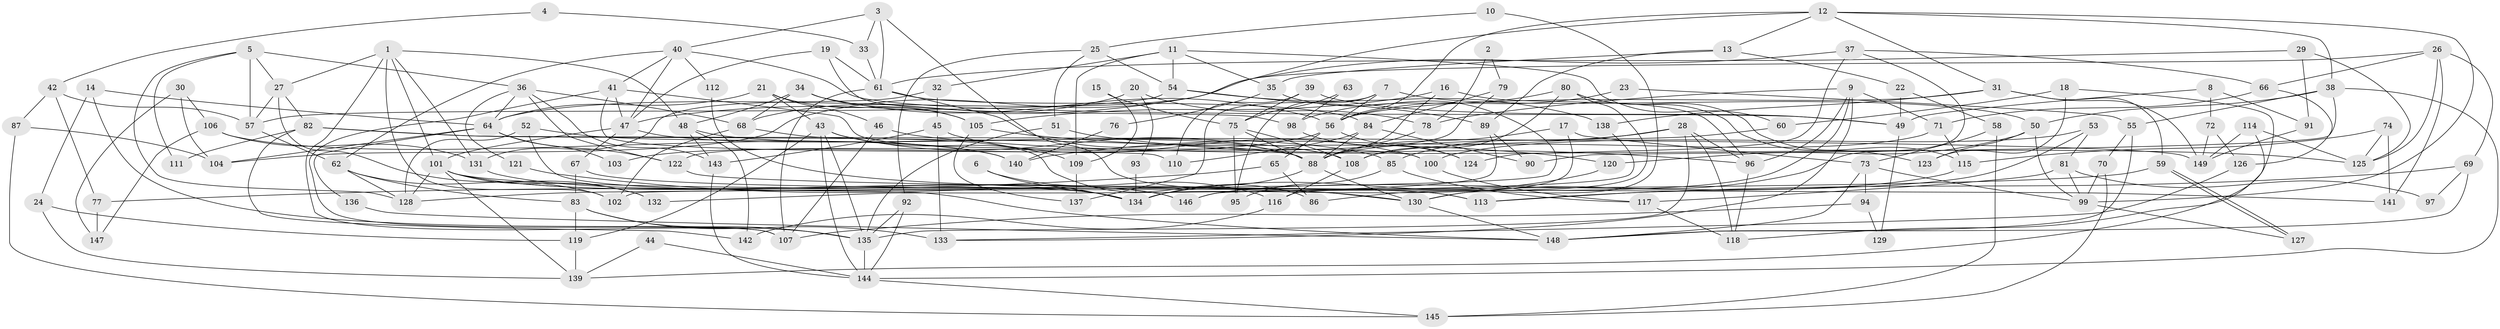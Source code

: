 // Generated by graph-tools (version 1.1) at 2025/01/03/09/25 03:01:59]
// undirected, 149 vertices, 298 edges
graph export_dot {
graph [start="1"]
  node [color=gray90,style=filled];
  1;
  2;
  3;
  4;
  5;
  6;
  7;
  8;
  9;
  10;
  11;
  12;
  13;
  14;
  15;
  16;
  17;
  18;
  19;
  20;
  21;
  22;
  23;
  24;
  25;
  26;
  27;
  28;
  29;
  30;
  31;
  32;
  33;
  34;
  35;
  36;
  37;
  38;
  39;
  40;
  41;
  42;
  43;
  44;
  45;
  46;
  47;
  48;
  49;
  50;
  51;
  52;
  53;
  54;
  55;
  56;
  57;
  58;
  59;
  60;
  61;
  62;
  63;
  64;
  65;
  66;
  67;
  68;
  69;
  70;
  71;
  72;
  73;
  74;
  75;
  76;
  77;
  78;
  79;
  80;
  81;
  82;
  83;
  84;
  85;
  86;
  87;
  88;
  89;
  90;
  91;
  92;
  93;
  94;
  95;
  96;
  97;
  98;
  99;
  100;
  101;
  102;
  103;
  104;
  105;
  106;
  107;
  108;
  109;
  110;
  111;
  112;
  113;
  114;
  115;
  116;
  117;
  118;
  119;
  120;
  121;
  122;
  123;
  124;
  125;
  126;
  127;
  128;
  129;
  130;
  131;
  132;
  133;
  134;
  135;
  136;
  137;
  138;
  139;
  140;
  141;
  142;
  143;
  144;
  145;
  146;
  147;
  148;
  149;
  1 -- 107;
  1 -- 101;
  1 -- 27;
  1 -- 48;
  1 -- 102;
  1 -- 131;
  2 -- 78;
  2 -- 79;
  3 -- 130;
  3 -- 61;
  3 -- 33;
  3 -- 40;
  4 -- 42;
  4 -- 33;
  5 -- 57;
  5 -- 128;
  5 -- 27;
  5 -- 36;
  5 -- 111;
  6 -- 134;
  6 -- 116;
  7 -- 50;
  7 -- 56;
  7 -- 95;
  7 -- 137;
  8 -- 49;
  8 -- 91;
  8 -- 72;
  9 -- 71;
  9 -- 133;
  9 -- 78;
  9 -- 86;
  9 -- 96;
  10 -- 130;
  10 -- 25;
  11 -- 109;
  11 -- 35;
  11 -- 32;
  11 -- 54;
  11 -- 60;
  12 -- 56;
  12 -- 13;
  12 -- 31;
  12 -- 38;
  12 -- 99;
  12 -- 104;
  13 -- 89;
  13 -- 22;
  13 -- 35;
  14 -- 135;
  14 -- 64;
  14 -- 24;
  15 -- 109;
  15 -- 75;
  16 -- 88;
  16 -- 105;
  16 -- 96;
  17 -- 134;
  17 -- 88;
  17 -- 73;
  18 -- 60;
  18 -- 118;
  18 -- 123;
  19 -- 98;
  19 -- 47;
  19 -- 61;
  20 -- 68;
  20 -- 78;
  20 -- 93;
  21 -- 43;
  21 -- 105;
  21 -- 46;
  21 -- 64;
  22 -- 49;
  22 -- 58;
  23 -- 56;
  23 -- 55;
  24 -- 119;
  24 -- 139;
  25 -- 54;
  25 -- 51;
  25 -- 92;
  26 -- 64;
  26 -- 69;
  26 -- 66;
  26 -- 125;
  26 -- 141;
  27 -- 57;
  27 -- 82;
  27 -- 132;
  28 -- 96;
  28 -- 85;
  28 -- 118;
  28 -- 135;
  28 -- 140;
  29 -- 125;
  29 -- 61;
  29 -- 91;
  30 -- 104;
  30 -- 106;
  30 -- 147;
  31 -- 59;
  31 -- 56;
  31 -- 138;
  31 -- 149;
  32 -- 131;
  32 -- 45;
  33 -- 61;
  34 -- 48;
  34 -- 56;
  34 -- 68;
  34 -- 105;
  35 -- 102;
  35 -- 76;
  36 -- 143;
  36 -- 64;
  36 -- 68;
  36 -- 121;
  36 -- 122;
  37 -- 66;
  37 -- 47;
  37 -- 124;
  37 -- 130;
  38 -- 144;
  38 -- 50;
  38 -- 55;
  38 -- 90;
  39 -- 110;
  39 -- 75;
  39 -- 49;
  40 -- 47;
  40 -- 41;
  40 -- 49;
  40 -- 62;
  40 -- 112;
  41 -- 47;
  41 -- 100;
  41 -- 107;
  41 -- 110;
  42 -- 87;
  42 -- 57;
  42 -- 77;
  43 -- 135;
  43 -- 119;
  43 -- 88;
  43 -- 109;
  43 -- 144;
  44 -- 139;
  44 -- 144;
  45 -- 143;
  45 -- 100;
  45 -- 133;
  46 -- 107;
  46 -- 125;
  47 -- 108;
  47 -- 67;
  47 -- 101;
  48 -- 142;
  48 -- 85;
  48 -- 143;
  49 -- 129;
  50 -- 123;
  50 -- 99;
  50 -- 120;
  51 -- 135;
  51 -- 96;
  52 -- 128;
  52 -- 148;
  52 -- 140;
  53 -- 81;
  53 -- 100;
  53 -- 113;
  54 -- 57;
  54 -- 89;
  54 -- 138;
  55 -- 148;
  55 -- 70;
  56 -- 65;
  56 -- 103;
  56 -- 124;
  57 -- 62;
  58 -- 145;
  58 -- 73;
  59 -- 128;
  59 -- 127;
  59 -- 127;
  60 -- 88;
  61 -- 88;
  61 -- 84;
  61 -- 107;
  62 -- 102;
  62 -- 83;
  62 -- 128;
  63 -- 98;
  63 -- 75;
  64 -- 103;
  64 -- 104;
  64 -- 122;
  64 -- 136;
  65 -- 86;
  65 -- 77;
  66 -- 126;
  66 -- 71;
  67 -- 83;
  67 -- 113;
  68 -- 86;
  68 -- 102;
  69 -- 113;
  69 -- 148;
  69 -- 97;
  70 -- 99;
  70 -- 145;
  71 -- 115;
  71 -- 108;
  72 -- 149;
  72 -- 126;
  73 -- 99;
  73 -- 94;
  73 -- 148;
  74 -- 125;
  74 -- 141;
  74 -- 115;
  75 -- 95;
  75 -- 88;
  75 -- 108;
  76 -- 140;
  77 -- 147;
  78 -- 88;
  79 -- 122;
  79 -- 84;
  80 -- 108;
  80 -- 115;
  80 -- 98;
  80 -- 116;
  80 -- 123;
  81 -- 117;
  81 -- 99;
  81 -- 97;
  82 -- 88;
  82 -- 111;
  82 -- 142;
  82 -- 149;
  83 -- 135;
  83 -- 119;
  83 -- 133;
  84 -- 90;
  84 -- 88;
  84 -- 110;
  85 -- 117;
  85 -- 95;
  87 -- 145;
  87 -- 104;
  88 -- 130;
  88 -- 134;
  89 -- 132;
  89 -- 90;
  91 -- 149;
  92 -- 144;
  92 -- 135;
  93 -- 134;
  94 -- 107;
  94 -- 129;
  96 -- 118;
  98 -- 124;
  99 -- 127;
  100 -- 117;
  101 -- 139;
  101 -- 113;
  101 -- 128;
  101 -- 132;
  101 -- 134;
  101 -- 146;
  105 -- 120;
  105 -- 137;
  106 -- 131;
  106 -- 140;
  106 -- 147;
  108 -- 116;
  109 -- 137;
  112 -- 134;
  114 -- 125;
  114 -- 149;
  114 -- 139;
  115 -- 146;
  116 -- 142;
  117 -- 118;
  119 -- 139;
  120 -- 134;
  121 -- 130;
  122 -- 141;
  126 -- 133;
  130 -- 148;
  131 -- 146;
  135 -- 144;
  136 -- 148;
  138 -- 146;
  143 -- 144;
  144 -- 145;
}

